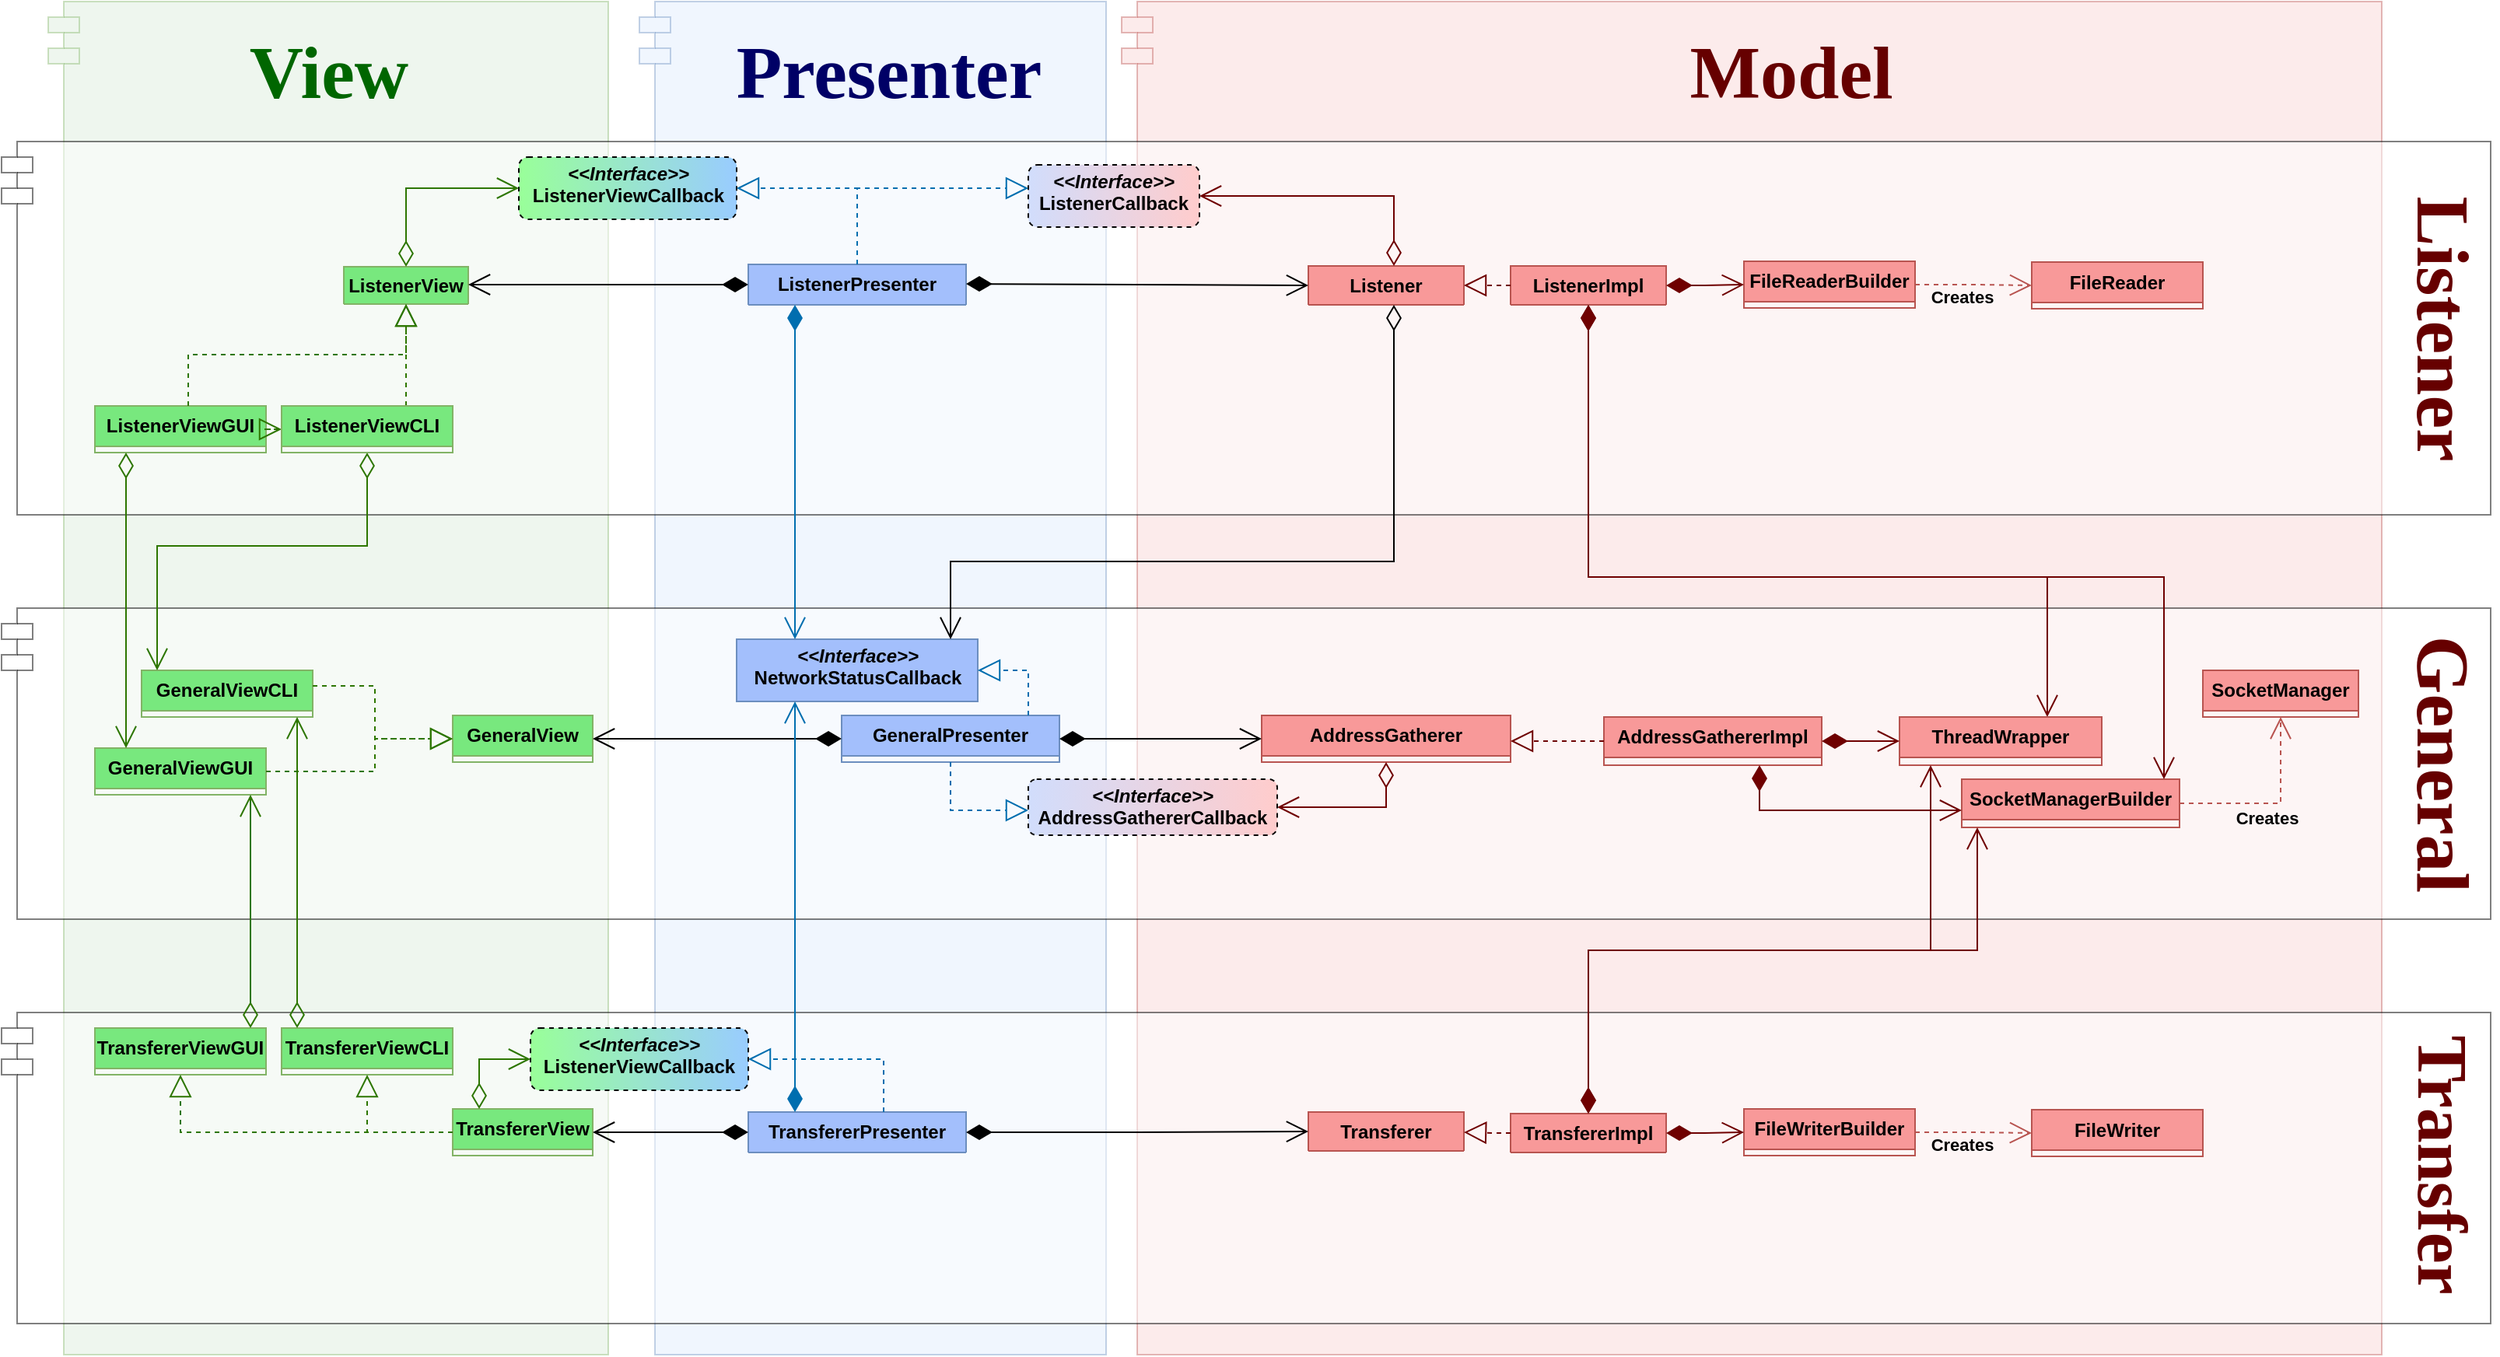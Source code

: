 <mxfile version="28.2.4">
  <diagram name="Page-1" id="hAPAbROFIqfmRAaHEsp-">
    <mxGraphModel dx="2074" dy="2211" grid="1" gridSize="10" guides="1" tooltips="1" connect="1" arrows="1" fold="1" page="1" pageScale="1" pageWidth="850" pageHeight="1100" math="0" shadow="0">
      <root>
        <mxCell id="0" />
        <mxCell id="1" parent="0" />
        <mxCell id="vhgrY2Bg1fJbmFRDHYWI-63" value="" style="shape=module;align=left;spacingLeft=20;align=center;verticalAlign=top;whiteSpace=wrap;html=1;fillColor=#f8cecc;strokeColor=#b85450;shadow=0;opacity=40;movable=0;resizable=0;rotatable=0;deletable=0;editable=0;locked=1;connectable=0;" parent="1" vertex="1">
          <mxGeometry x="630" y="-150" width="810" height="870" as="geometry" />
        </mxCell>
        <mxCell id="vhgrY2Bg1fJbmFRDHYWI-62" value="" style="shape=module;align=left;spacingLeft=20;align=center;verticalAlign=top;whiteSpace=wrap;html=1;fillColor=#dae8fc;strokeColor=#6c8ebf;shadow=0;opacity=40;movable=0;resizable=0;rotatable=0;deletable=0;editable=0;locked=1;connectable=0;" parent="1" vertex="1">
          <mxGeometry x="320" y="-150" width="300" height="870" as="geometry" />
        </mxCell>
        <mxCell id="vhgrY2Bg1fJbmFRDHYWI-61" value="" style="shape=module;align=left;spacingLeft=20;align=center;verticalAlign=top;whiteSpace=wrap;html=1;fillColor=#d5e8d4;strokeColor=#82b366;shadow=0;opacity=40;movable=0;resizable=0;rotatable=0;deletable=0;editable=0;locked=1;connectable=0;" parent="1" vertex="1">
          <mxGeometry x="-60" y="-150" width="360" height="870" as="geometry" />
        </mxCell>
        <mxCell id="DIKFPF-rToCaoDrkLWGA-31" value="" style="shape=module;align=left;spacingLeft=20;align=center;verticalAlign=top;whiteSpace=wrap;html=1;shadow=0;opacity=50;movable=0;resizable=0;rotatable=0;deletable=0;editable=0;locked=1;connectable=0;" parent="1" vertex="1">
          <mxGeometry x="-90" y="500" width="1600" height="200" as="geometry" />
        </mxCell>
        <mxCell id="vhgrY2Bg1fJbmFRDHYWI-65" value="" style="shape=module;align=left;spacingLeft=20;align=center;verticalAlign=top;whiteSpace=wrap;html=1;shadow=0;opacity=50;movable=0;resizable=0;rotatable=0;deletable=0;editable=0;locked=1;connectable=0;" parent="1" vertex="1">
          <mxGeometry x="-90" y="240" width="1600" height="200" as="geometry" />
        </mxCell>
        <mxCell id="vhgrY2Bg1fJbmFRDHYWI-64" value="" style="shape=module;align=left;spacingLeft=20;align=center;verticalAlign=top;whiteSpace=wrap;html=1;shadow=0;opacity=50;movable=0;resizable=0;rotatable=0;deletable=0;editable=0;locked=1;connectable=0;" parent="1" vertex="1">
          <mxGeometry x="-90" y="-60" width="1600" height="240" as="geometry" />
        </mxCell>
        <mxCell id="PeeqBO0NqlW7Iys8vIj1-1" value="GeneralView" style="swimlane;fontStyle=1;childLayout=stackLayout;horizontal=1;startSize=26;fillColor=#78E87E;horizontalStack=0;resizeParent=1;resizeParentMax=0;resizeLast=0;collapsible=1;marginBottom=0;whiteSpace=wrap;html=1;strokeColor=#82b366;" parent="1" vertex="1">
          <mxGeometry x="200" y="309" width="90" height="30" as="geometry" />
        </mxCell>
        <mxCell id="PeeqBO0NqlW7Iys8vIj1-5" value="GeneralPresenter" style="swimlane;fontStyle=1;childLayout=stackLayout;horizontal=1;startSize=26;fillColor=#A3BFFC;horizontalStack=0;resizeParent=1;resizeParentMax=0;resizeLast=0;collapsible=1;marginBottom=0;whiteSpace=wrap;html=1;strokeColor=#6c8ebf;" parent="1" vertex="1">
          <mxGeometry x="450" y="309" width="140" height="30" as="geometry" />
        </mxCell>
        <mxCell id="PeeqBO0NqlW7Iys8vIj1-9" value="AddressGatherer" style="swimlane;fontStyle=1;childLayout=stackLayout;horizontal=1;startSize=26;fillColor=#F89999;horizontalStack=0;resizeParent=1;resizeParentMax=0;resizeLast=0;collapsible=1;marginBottom=0;whiteSpace=wrap;html=1;strokeColor=#b85450;" parent="1" vertex="1">
          <mxGeometry x="720" y="309" width="160" height="30" as="geometry" />
        </mxCell>
        <mxCell id="PeeqBO0NqlW7Iys8vIj1-13" value="ListenerPresenter" style="swimlane;fontStyle=1;childLayout=stackLayout;horizontal=1;startSize=26;fillColor=#A3BFFC;horizontalStack=0;resizeParent=1;resizeParentMax=0;resizeLast=0;collapsible=1;marginBottom=0;whiteSpace=wrap;html=1;strokeColor=#6c8ebf;" parent="1" vertex="1">
          <mxGeometry x="390" y="19" width="140" height="26" as="geometry" />
        </mxCell>
        <mxCell id="PeeqBO0NqlW7Iys8vIj1-17" value="Listener" style="swimlane;fontStyle=1;childLayout=stackLayout;horizontal=1;startSize=26;fillColor=#F89999;horizontalStack=0;resizeParent=1;resizeParentMax=0;resizeLast=0;collapsible=1;marginBottom=0;whiteSpace=wrap;html=1;strokeColor=#b85450;" parent="1" vertex="1">
          <mxGeometry x="750" y="20" width="100" height="25" as="geometry" />
        </mxCell>
        <mxCell id="PeeqBO0NqlW7Iys8vIj1-21" value="ListenerView" style="swimlane;fontStyle=1;childLayout=stackLayout;horizontal=1;startSize=26;fillColor=#78E87E;horizontalStack=0;resizeParent=1;resizeParentMax=0;resizeLast=0;collapsible=1;marginBottom=0;whiteSpace=wrap;html=1;strokeColor=#82b366;" parent="1" vertex="1">
          <mxGeometry x="130" y="20.5" width="80" height="24" as="geometry" />
        </mxCell>
        <mxCell id="PeeqBO0NqlW7Iys8vIj1-25" value="" style="endArrow=open;html=1;endSize=12;startArrow=diamondThin;startSize=14;startFill=1;edgeStyle=orthogonalEdgeStyle;align=left;verticalAlign=bottom;rounded=0;fontStyle=1" parent="1" source="PeeqBO0NqlW7Iys8vIj1-5" target="PeeqBO0NqlW7Iys8vIj1-1" edge="1">
          <mxGeometry x="-1" y="3" relative="1" as="geometry">
            <mxPoint x="340" y="360" as="sourcePoint" />
            <mxPoint x="500" y="360" as="targetPoint" />
            <Array as="points">
              <mxPoint x="240" y="326" />
              <mxPoint x="240" y="326" />
            </Array>
          </mxGeometry>
        </mxCell>
        <mxCell id="PeeqBO0NqlW7Iys8vIj1-26" value="" style="endArrow=open;html=1;endSize=12;startArrow=diamondThin;startSize=14;startFill=1;edgeStyle=orthogonalEdgeStyle;align=left;verticalAlign=bottom;rounded=0;fontStyle=1" parent="1" source="PeeqBO0NqlW7Iys8vIj1-5" target="PeeqBO0NqlW7Iys8vIj1-9" edge="1">
          <mxGeometry x="-0.6" y="52" relative="1" as="geometry">
            <mxPoint x="480" y="364" as="sourcePoint" />
            <mxPoint x="330" y="364" as="targetPoint" />
            <mxPoint as="offset" />
            <Array as="points">
              <mxPoint x="730" y="324" />
              <mxPoint x="730" y="324" />
            </Array>
          </mxGeometry>
        </mxCell>
        <mxCell id="PeeqBO0NqlW7Iys8vIj1-32" value="&lt;p style=&quot;margin:0px;margin-top:4px;text-align:center;&quot;&gt;&lt;i&gt;&amp;lt;&amp;lt;Interface&amp;gt;&amp;gt;&lt;/i&gt;&lt;br&gt;&lt;span&gt;NetworkStatusCallback&lt;/span&gt;&lt;/p&gt;" style="verticalAlign=top;align=left;overflow=fill;html=1;whiteSpace=wrap;fillColor=#A3BFFC;strokeColor=#6c8ebf;fontStyle=1" parent="1" vertex="1">
          <mxGeometry x="382.5" y="260" width="155" height="40" as="geometry" />
        </mxCell>
        <mxCell id="PeeqBO0NqlW7Iys8vIj1-34" value="" style="endArrow=block;dashed=1;endFill=0;endSize=12;html=1;rounded=0;fillColor=#1ba1e2;strokeColor=#006EAF;edgeStyle=orthogonalEdgeStyle;fontStyle=1" parent="1" source="PeeqBO0NqlW7Iys8vIj1-5" target="PeeqBO0NqlW7Iys8vIj1-32" edge="1">
          <mxGeometry width="160" relative="1" as="geometry">
            <mxPoint x="360" y="430" as="sourcePoint" />
            <mxPoint x="520" y="430" as="targetPoint" />
            <Array as="points">
              <mxPoint x="570" y="280" />
            </Array>
          </mxGeometry>
        </mxCell>
        <mxCell id="PeeqBO0NqlW7Iys8vIj1-36" value="" style="endArrow=open;html=1;endSize=12;startArrow=diamondThin;startSize=14;startFill=1;edgeStyle=orthogonalEdgeStyle;align=left;verticalAlign=bottom;rounded=0;fontStyle=1" parent="1" source="PeeqBO0NqlW7Iys8vIj1-13" target="PeeqBO0NqlW7Iys8vIj1-21" edge="1">
          <mxGeometry x="-1" y="3" relative="1" as="geometry">
            <mxPoint x="410" y="40" as="sourcePoint" />
            <mxPoint x="260" y="40" as="targetPoint" />
            <Array as="points">
              <mxPoint x="220" y="32" />
              <mxPoint x="220" y="32" />
            </Array>
          </mxGeometry>
        </mxCell>
        <mxCell id="PeeqBO0NqlW7Iys8vIj1-37" value="" style="endArrow=open;html=1;endSize=12;startArrow=diamondThin;startSize=14;startFill=1;edgeStyle=orthogonalEdgeStyle;align=left;verticalAlign=bottom;rounded=0;fillColor=#1ba1e2;strokeColor=#006EAF;fontStyle=1" parent="1" source="PeeqBO0NqlW7Iys8vIj1-13" target="PeeqBO0NqlW7Iys8vIj1-32" edge="1">
          <mxGeometry x="-1" y="3" relative="1" as="geometry">
            <mxPoint x="500" y="70" as="sourcePoint" />
            <mxPoint x="350" y="70" as="targetPoint" />
            <Array as="points">
              <mxPoint x="420" y="140" />
              <mxPoint x="420" y="140" />
            </Array>
          </mxGeometry>
        </mxCell>
        <mxCell id="PeeqBO0NqlW7Iys8vIj1-38" value="" style="endArrow=open;html=1;endSize=12;startArrow=diamondThin;startSize=14;startFill=1;edgeStyle=orthogonalEdgeStyle;align=left;verticalAlign=bottom;rounded=0;fontStyle=1" parent="1" target="PeeqBO0NqlW7Iys8vIj1-17" edge="1">
          <mxGeometry x="-1" y="3" relative="1" as="geometry">
            <mxPoint x="530" y="31.5" as="sourcePoint" />
            <mxPoint x="820" y="32.5" as="targetPoint" />
          </mxGeometry>
        </mxCell>
        <mxCell id="PeeqBO0NqlW7Iys8vIj1-43" value="&lt;p style=&quot;margin:0px;margin-top:4px;text-align:center;&quot;&gt;&lt;i&gt;&amp;lt;&amp;lt;Interface&amp;gt;&amp;gt;&lt;/i&gt;&lt;br&gt;&lt;span&gt;ListenerViewCallback&lt;/span&gt;&lt;/p&gt;" style="verticalAlign=top;align=left;overflow=fill;html=1;whiteSpace=wrap;gradientColor=#99CCFF;gradientDirection=east;fillColor=#99FF99;rounded=1;strokeColor=default;dashed=1;fontStyle=1" parent="1" vertex="1">
          <mxGeometry x="242.5" y="-50" width="140" height="40" as="geometry" />
        </mxCell>
        <mxCell id="PeeqBO0NqlW7Iys8vIj1-45" value="" style="endArrow=block;dashed=1;endFill=0;endSize=12;html=1;rounded=0;edgeStyle=orthogonalEdgeStyle;fillColor=#1ba1e2;strokeColor=#006EAF;fontStyle=1" parent="1" source="PeeqBO0NqlW7Iys8vIj1-13" target="PeeqBO0NqlW7Iys8vIj1-43" edge="1">
          <mxGeometry width="160" relative="1" as="geometry">
            <mxPoint x="490" y="325" as="sourcePoint" />
            <mxPoint x="490" y="270" as="targetPoint" />
            <Array as="points">
              <mxPoint x="460" y="-30" />
            </Array>
          </mxGeometry>
        </mxCell>
        <mxCell id="PeeqBO0NqlW7Iys8vIj1-46" value="&lt;p style=&quot;margin:0px;margin-top:4px;text-align:center;&quot;&gt;&lt;i&gt;&amp;lt;&amp;lt;Interface&amp;gt;&amp;gt;&lt;/i&gt;&lt;br&gt;&lt;span&gt;ListenerCallback&lt;/span&gt;&lt;/p&gt;" style="verticalAlign=top;align=left;overflow=fill;html=1;whiteSpace=wrap;gradientColor=#FFCCCC;gradientDirection=east;fillColor=#D1DDFC;rounded=1;dashed=1;fontStyle=1" parent="1" vertex="1">
          <mxGeometry x="570" y="-45" width="110" height="40" as="geometry" />
        </mxCell>
        <mxCell id="PeeqBO0NqlW7Iys8vIj1-47" value="" style="endArrow=block;dashed=1;endFill=0;endSize=12;html=1;rounded=0;edgeStyle=orthogonalEdgeStyle;fillColor=#1ba1e2;strokeColor=#006EAF;fontStyle=1" parent="1" source="PeeqBO0NqlW7Iys8vIj1-13" target="PeeqBO0NqlW7Iys8vIj1-46" edge="1">
          <mxGeometry width="160" relative="1" as="geometry">
            <mxPoint x="550" y="26" as="sourcePoint" />
            <mxPoint x="470" y="-40" as="targetPoint" />
            <Array as="points">
              <mxPoint x="460" y="-30" />
            </Array>
          </mxGeometry>
        </mxCell>
        <mxCell id="PeeqBO0NqlW7Iys8vIj1-49" value="" style="endArrow=open;html=1;endSize=12;startArrow=diamondThin;startSize=14;startFill=0;edgeStyle=orthogonalEdgeStyle;align=left;verticalAlign=bottom;rounded=0;fillColor=#60a917;strokeColor=#2D7600;fontStyle=1" parent="1" source="PeeqBO0NqlW7Iys8vIj1-21" target="PeeqBO0NqlW7Iys8vIj1-43" edge="1">
          <mxGeometry x="-1" y="3" relative="1" as="geometry">
            <mxPoint x="160" y="-20" as="sourcePoint" />
            <mxPoint x="320" y="-20" as="targetPoint" />
            <Array as="points">
              <mxPoint x="170" y="-30" />
            </Array>
          </mxGeometry>
        </mxCell>
        <mxCell id="PeeqBO0NqlW7Iys8vIj1-50" value="" style="endArrow=open;html=1;endSize=12;startArrow=diamondThin;startSize=14;startFill=0;edgeStyle=orthogonalEdgeStyle;align=left;verticalAlign=bottom;rounded=0;fillColor=#a20025;strokeColor=#6F0000;fontStyle=1" parent="1" source="PeeqBO0NqlW7Iys8vIj1-17" target="PeeqBO0NqlW7Iys8vIj1-46" edge="1">
          <mxGeometry x="-1" y="3" relative="1" as="geometry">
            <mxPoint x="589.75" y="114" as="sourcePoint" />
            <mxPoint x="699.75" y="58" as="targetPoint" />
            <Array as="points">
              <mxPoint x="805" y="-25" />
            </Array>
          </mxGeometry>
        </mxCell>
        <mxCell id="PeeqBO0NqlW7Iys8vIj1-55" value="GeneralViewCLI" style="swimlane;fontStyle=1;childLayout=stackLayout;horizontal=1;startSize=26;fillColor=#78E87E;horizontalStack=0;resizeParent=1;resizeParentMax=0;resizeLast=0;collapsible=1;marginBottom=0;whiteSpace=wrap;html=1;strokeColor=#82b366;" parent="1" vertex="1">
          <mxGeometry y="280" width="110" height="30" as="geometry" />
        </mxCell>
        <mxCell id="PeeqBO0NqlW7Iys8vIj1-56" value="" style="endArrow=block;dashed=1;endFill=0;endSize=12;html=1;rounded=0;edgeStyle=orthogonalEdgeStyle;fillColor=#60a917;strokeColor=#2D7600;fontStyle=1" parent="1" source="PeeqBO0NqlW7Iys8vIj1-52" target="PeeqBO0NqlW7Iys8vIj1-21" edge="1">
          <mxGeometry width="160" relative="1" as="geometry">
            <mxPoint x="435" y="166" as="sourcePoint" />
            <mxPoint x="305" y="100" as="targetPoint" />
            <Array as="points">
              <mxPoint x="170" y="100" />
              <mxPoint x="170" y="100" />
            </Array>
          </mxGeometry>
        </mxCell>
        <mxCell id="PeeqBO0NqlW7Iys8vIj1-57" value="" style="endArrow=block;dashed=1;endFill=0;endSize=12;html=1;rounded=0;edgeStyle=orthogonalEdgeStyle;fillColor=#60a917;strokeColor=#2D7600;fontStyle=1" parent="1" source="PeeqBO0NqlW7Iys8vIj1-55" target="PeeqBO0NqlW7Iys8vIj1-1" edge="1">
          <mxGeometry width="160" relative="1" as="geometry">
            <mxPoint x="290" y="183" as="sourcePoint" />
            <mxPoint x="230" y="360" as="targetPoint" />
            <Array as="points">
              <mxPoint x="150" y="290" />
              <mxPoint x="150" y="324" />
            </Array>
          </mxGeometry>
        </mxCell>
        <mxCell id="PeeqBO0NqlW7Iys8vIj1-58" value="" style="endArrow=open;html=1;endSize=12;startArrow=diamondThin;startSize=14;startFill=0;edgeStyle=orthogonalEdgeStyle;align=left;verticalAlign=bottom;rounded=0;fillColor=#60a917;strokeColor=#2D7600;fontStyle=1" parent="1" source="PeeqBO0NqlW7Iys8vIj1-52" target="PeeqBO0NqlW7Iys8vIj1-55" edge="1">
          <mxGeometry x="-1" y="3" relative="1" as="geometry">
            <mxPoint x="300" y="160" as="sourcePoint" />
            <mxPoint x="370" y="-40" as="targetPoint" />
            <Array as="points">
              <mxPoint x="145" y="200" />
              <mxPoint x="10" y="200" />
            </Array>
          </mxGeometry>
        </mxCell>
        <mxCell id="PeeqBO0NqlW7Iys8vIj1-59" value="ListenerViewGUI" style="swimlane;fontStyle=1;childLayout=stackLayout;horizontal=1;startSize=26;fillColor=#78E87E;horizontalStack=0;resizeParent=1;resizeParentMax=0;resizeLast=0;collapsible=1;marginBottom=0;whiteSpace=wrap;html=1;strokeColor=#82b366;" parent="1" vertex="1">
          <mxGeometry x="-30" y="110" width="110" height="30" as="geometry" />
        </mxCell>
        <mxCell id="PeeqBO0NqlW7Iys8vIj1-60" value="GeneralViewGUI" style="swimlane;fontStyle=1;childLayout=stackLayout;horizontal=1;startSize=26;fillColor=#78E87E;horizontalStack=0;resizeParent=1;resizeParentMax=0;resizeLast=0;collapsible=1;marginBottom=0;whiteSpace=wrap;html=1;strokeColor=#82b366;" parent="1" vertex="1">
          <mxGeometry x="-30" y="330" width="110" height="30" as="geometry" />
        </mxCell>
        <mxCell id="PeeqBO0NqlW7Iys8vIj1-61" value="" style="endArrow=block;dashed=1;endFill=0;endSize=12;html=1;rounded=0;edgeStyle=orthogonalEdgeStyle;fillColor=#60a917;strokeColor=#2D7600;fontStyle=1" parent="1" source="PeeqBO0NqlW7Iys8vIj1-59" target="PeeqBO0NqlW7Iys8vIj1-21" edge="1">
          <mxGeometry width="160" relative="1" as="geometry">
            <mxPoint x="305" y="166" as="sourcePoint" />
            <mxPoint x="120" y="67" as="targetPoint" />
            <Array as="points">
              <mxPoint x="30" y="125" />
              <mxPoint x="30" y="77" />
              <mxPoint x="170" y="77" />
            </Array>
          </mxGeometry>
        </mxCell>
        <mxCell id="PeeqBO0NqlW7Iys8vIj1-63" value="" style="endArrow=open;html=1;endSize=12;startArrow=diamondThin;startSize=14;startFill=0;edgeStyle=orthogonalEdgeStyle;align=left;verticalAlign=bottom;rounded=0;fillColor=#60a917;strokeColor=#2D7600;fontStyle=1" parent="1" source="PeeqBO0NqlW7Iys8vIj1-59" target="PeeqBO0NqlW7Iys8vIj1-60" edge="1">
          <mxGeometry x="-1" y="3" relative="1" as="geometry">
            <mxPoint x="170" y="160" as="sourcePoint" />
            <mxPoint x="240" y="-40" as="targetPoint" />
            <Array as="points">
              <mxPoint x="-10" y="190" />
              <mxPoint x="-10" y="190" />
            </Array>
          </mxGeometry>
        </mxCell>
        <mxCell id="vhgrY2Bg1fJbmFRDHYWI-1" value="" style="endArrow=open;html=1;endSize=12;startArrow=diamondThin;startSize=14;startFill=0;edgeStyle=orthogonalEdgeStyle;align=left;verticalAlign=bottom;rounded=0;fontStyle=1" parent="1" source="PeeqBO0NqlW7Iys8vIj1-17" target="PeeqBO0NqlW7Iys8vIj1-32" edge="1">
          <mxGeometry x="-1" y="3" relative="1" as="geometry">
            <mxPoint x="1030" y="45" as="sourcePoint" />
            <mxPoint x="920" as="targetPoint" />
            <Array as="points">
              <mxPoint x="805" y="210" />
              <mxPoint x="520" y="210" />
            </Array>
          </mxGeometry>
        </mxCell>
        <mxCell id="vhgrY2Bg1fJbmFRDHYWI-2" value="ListenerImpl" style="swimlane;fontStyle=1;childLayout=stackLayout;horizontal=1;startSize=25;fillColor=#F89999;horizontalStack=0;resizeParent=1;resizeParentMax=0;resizeLast=0;collapsible=1;marginBottom=0;whiteSpace=wrap;html=1;strokeColor=#b85450;" parent="1" vertex="1">
          <mxGeometry x="880" y="20" width="100" height="25" as="geometry" />
        </mxCell>
        <mxCell id="vhgrY2Bg1fJbmFRDHYWI-5" value="" style="endArrow=block;dashed=1;endFill=0;endSize=12;html=1;rounded=0;edgeStyle=orthogonalEdgeStyle;fillColor=#a20025;strokeColor=#6F0000;fontStyle=1" parent="1" source="vhgrY2Bg1fJbmFRDHYWI-2" target="PeeqBO0NqlW7Iys8vIj1-17" edge="1">
          <mxGeometry width="160" relative="1" as="geometry">
            <mxPoint x="450" y="56" as="sourcePoint" />
            <mxPoint x="580" y="-10" as="targetPoint" />
            <Array as="points">
              <mxPoint x="870" y="32" />
              <mxPoint x="870" y="32" />
            </Array>
          </mxGeometry>
        </mxCell>
        <mxCell id="vhgrY2Bg1fJbmFRDHYWI-6" value="" style="endArrow=open;html=1;endSize=12;startArrow=diamondThin;startSize=14;startFill=1;edgeStyle=orthogonalEdgeStyle;align=left;verticalAlign=bottom;rounded=0;fillColor=#a20025;strokeColor=#6F0000;fontStyle=1" parent="1" source="vhgrY2Bg1fJbmFRDHYWI-2" target="vhgrY2Bg1fJbmFRDHYWI-7" edge="1">
          <mxGeometry x="-1" y="3" relative="1" as="geometry">
            <mxPoint x="590" y="70" as="sourcePoint" />
            <mxPoint x="1110" y="130" as="targetPoint" />
            <Array as="points">
              <mxPoint x="930" y="220" />
              <mxPoint x="1225" y="220" />
            </Array>
          </mxGeometry>
        </mxCell>
        <mxCell id="vhgrY2Bg1fJbmFRDHYWI-7" value="ThreadWrapper" style="swimlane;fontStyle=1;childLayout=stackLayout;horizontal=1;startSize=26;fillColor=#F89999;horizontalStack=0;resizeParent=1;resizeParentMax=0;resizeLast=0;collapsible=1;marginBottom=0;whiteSpace=wrap;html=1;strokeColor=#b85450;" parent="1" vertex="1">
          <mxGeometry x="1130" y="310" width="130" height="31" as="geometry">
            <mxRectangle x="1110" y="130" width="120" height="30" as="alternateBounds" />
          </mxGeometry>
        </mxCell>
        <mxCell id="vhgrY2Bg1fJbmFRDHYWI-8" value="SocketManagerBuilder" style="swimlane;fontStyle=1;childLayout=stackLayout;horizontal=1;startSize=26;fillColor=#F89999;horizontalStack=0;resizeParent=1;resizeParentMax=0;resizeLast=0;collapsible=1;marginBottom=0;whiteSpace=wrap;html=1;strokeColor=#b85450;" parent="1" vertex="1">
          <mxGeometry x="1170" y="350" width="140" height="31" as="geometry" />
        </mxCell>
        <mxCell id="vhgrY2Bg1fJbmFRDHYWI-9" value="FileReaderBuilder" style="swimlane;fontStyle=1;childLayout=stackLayout;horizontal=1;startSize=26;fillColor=#F89999;horizontalStack=0;resizeParent=1;resizeParentMax=0;resizeLast=0;collapsible=1;marginBottom=0;whiteSpace=wrap;html=1;strokeColor=#b85450;" parent="1" vertex="1">
          <mxGeometry x="1030" y="17" width="110" height="30" as="geometry" />
        </mxCell>
        <mxCell id="vhgrY2Bg1fJbmFRDHYWI-20" value="SocketManager" style="swimlane;fontStyle=1;childLayout=stackLayout;horizontal=1;startSize=26;fillColor=#F89999;horizontalStack=0;resizeParent=1;resizeParentMax=0;resizeLast=0;collapsible=1;marginBottom=0;whiteSpace=wrap;html=1;strokeColor=#b85450;" parent="1" vertex="1">
          <mxGeometry x="1325" y="280" width="100" height="30" as="geometry">
            <mxRectangle x="1110" y="130" width="120" height="30" as="alternateBounds" />
          </mxGeometry>
        </mxCell>
        <mxCell id="vhgrY2Bg1fJbmFRDHYWI-28" value="Creates" style="endArrow=open;endSize=12;dashed=1;html=1;rounded=0;edgeStyle=orthogonalEdgeStyle;fillColor=#f8cecc;strokeColor=#b85450;labelBackgroundColor=none;fontStyle=1" parent="1" source="vhgrY2Bg1fJbmFRDHYWI-8" target="vhgrY2Bg1fJbmFRDHYWI-20" edge="1">
          <mxGeometry x="-0.004" y="-4" width="160" relative="1" as="geometry">
            <mxPoint x="1300" y="319" as="sourcePoint" />
            <mxPoint x="1460" y="319" as="targetPoint" />
            <mxPoint x="-4" y="5" as="offset" />
          </mxGeometry>
        </mxCell>
        <mxCell id="vhgrY2Bg1fJbmFRDHYWI-29" value="" style="endArrow=open;html=1;endSize=12;startArrow=diamondThin;startSize=14;startFill=1;edgeStyle=orthogonalEdgeStyle;align=left;verticalAlign=bottom;rounded=0;fillColor=#a20025;strokeColor=#6F0000;fontStyle=1" parent="1" source="vhgrY2Bg1fJbmFRDHYWI-2" target="vhgrY2Bg1fJbmFRDHYWI-8" edge="1">
          <mxGeometry x="-1" y="3" relative="1" as="geometry">
            <mxPoint x="1145" y="120" as="sourcePoint" />
            <mxPoint x="1080" y="231" as="targetPoint" />
            <Array as="points">
              <mxPoint x="930" y="220" />
              <mxPoint x="1300" y="220" />
            </Array>
          </mxGeometry>
        </mxCell>
        <mxCell id="vhgrY2Bg1fJbmFRDHYWI-30" value="" style="endArrow=open;html=1;endSize=12;startArrow=diamondThin;startSize=14;startFill=1;edgeStyle=orthogonalEdgeStyle;align=left;verticalAlign=bottom;rounded=0;fillColor=#a20025;strokeColor=#6F0000;fontStyle=1" parent="1" source="vhgrY2Bg1fJbmFRDHYWI-2" target="vhgrY2Bg1fJbmFRDHYWI-9" edge="1">
          <mxGeometry x="-1" y="3" relative="1" as="geometry">
            <mxPoint x="980" y="140" as="sourcePoint" />
            <mxPoint x="1185" y="251" as="targetPoint" />
          </mxGeometry>
        </mxCell>
        <mxCell id="vhgrY2Bg1fJbmFRDHYWI-33" value="FileReader" style="swimlane;fontStyle=1;childLayout=stackLayout;horizontal=1;startSize=26;fillColor=#F89999;horizontalStack=0;resizeParent=1;resizeParentMax=0;resizeLast=0;collapsible=1;marginBottom=0;whiteSpace=wrap;html=1;strokeColor=#b85450;" parent="1" vertex="1">
          <mxGeometry x="1215" y="17.5" width="110" height="30" as="geometry">
            <mxRectangle x="1110" y="130" width="120" height="30" as="alternateBounds" />
          </mxGeometry>
        </mxCell>
        <mxCell id="vhgrY2Bg1fJbmFRDHYWI-41" value="Creates" style="endArrow=open;endSize=12;dashed=1;html=1;rounded=0;edgeStyle=orthogonalEdgeStyle;fillColor=#f8cecc;strokeColor=#b85450;labelBackgroundColor=none;fontStyle=1" parent="1" source="vhgrY2Bg1fJbmFRDHYWI-9" target="vhgrY2Bg1fJbmFRDHYWI-33" edge="1">
          <mxGeometry x="-0.205" y="-8" width="160" relative="1" as="geometry">
            <mxPoint x="1350" y="250" as="sourcePoint" />
            <mxPoint x="1490" y="250" as="targetPoint" />
            <mxPoint as="offset" />
          </mxGeometry>
        </mxCell>
        <mxCell id="vhgrY2Bg1fJbmFRDHYWI-42" value="&lt;p style=&quot;margin:0px;margin-top:4px;text-align:center;&quot;&gt;&lt;i&gt;&amp;lt;&amp;lt;Interface&amp;gt;&amp;gt;&lt;/i&gt;&lt;br&gt;&lt;span&gt;AddressGathererCallback&lt;/span&gt;&lt;/p&gt;&lt;hr style=&quot;border-style:solid;&quot; size=&quot;1&quot;&gt;" style="verticalAlign=top;align=left;overflow=fill;html=1;whiteSpace=wrap;rounded=1;dashed=1;strokeColor=default;fontFamily=Helvetica;fontSize=12;fontColor=default;fillColor=#D1DDFC;gradientColor=#FFCCCC;gradientDirection=east;fontStyle=1" parent="1" vertex="1">
          <mxGeometry x="570" y="350" width="160" height="36" as="geometry" />
        </mxCell>
        <mxCell id="vhgrY2Bg1fJbmFRDHYWI-43" value="" style="endArrow=block;dashed=1;endFill=0;endSize=12;html=1;rounded=0;edgeStyle=orthogonalEdgeStyle;fillColor=#1ba1e2;strokeColor=#006EAF;fontStyle=1" parent="1" source="PeeqBO0NqlW7Iys8vIj1-5" target="vhgrY2Bg1fJbmFRDHYWI-42" edge="1">
          <mxGeometry width="160" relative="1" as="geometry">
            <mxPoint x="590.03" y="274" as="sourcePoint" />
            <mxPoint x="700.03" y="208" as="targetPoint" />
            <Array as="points">
              <mxPoint x="520" y="370" />
            </Array>
          </mxGeometry>
        </mxCell>
        <mxCell id="vhgrY2Bg1fJbmFRDHYWI-44" value="" style="endArrow=open;html=1;endSize=12;startArrow=diamondThin;startSize=14;startFill=0;edgeStyle=orthogonalEdgeStyle;align=left;verticalAlign=bottom;rounded=0;fillColor=#a20025;strokeColor=#6F0000;fontStyle=1" parent="1" source="PeeqBO0NqlW7Iys8vIj1-9" target="vhgrY2Bg1fJbmFRDHYWI-42" edge="1">
          <mxGeometry x="-1" y="3" relative="1" as="geometry">
            <mxPoint x="860" y="515" as="sourcePoint" />
            <mxPoint x="730" y="444" as="targetPoint" />
            <Array as="points">
              <mxPoint x="800" y="368" />
            </Array>
          </mxGeometry>
        </mxCell>
        <mxCell id="vhgrY2Bg1fJbmFRDHYWI-47" value="AddressGathererImpl" style="swimlane;fontStyle=1;childLayout=stackLayout;horizontal=1;startSize=26;fillColor=#F89999;horizontalStack=0;resizeParent=1;resizeParentMax=0;resizeLast=0;collapsible=1;marginBottom=0;whiteSpace=wrap;html=1;strokeColor=#b85450;" parent="1" vertex="1">
          <mxGeometry x="940" y="310" width="140" height="31" as="geometry" />
        </mxCell>
        <mxCell id="vhgrY2Bg1fJbmFRDHYWI-48" value="" style="endArrow=open;html=1;endSize=12;startArrow=diamondThin;startSize=14;startFill=1;edgeStyle=orthogonalEdgeStyle;align=left;verticalAlign=bottom;rounded=0;fillColor=#a20025;strokeColor=#6F0000;fontStyle=1" parent="1" source="vhgrY2Bg1fJbmFRDHYWI-47" target="vhgrY2Bg1fJbmFRDHYWI-8" edge="1">
          <mxGeometry x="-1" y="3" relative="1" as="geometry">
            <mxPoint x="1140" y="330" as="sourcePoint" />
            <mxPoint x="1325" y="410" as="targetPoint" />
            <Array as="points">
              <mxPoint x="1040" y="370" />
            </Array>
          </mxGeometry>
        </mxCell>
        <mxCell id="vhgrY2Bg1fJbmFRDHYWI-49" value="" style="endArrow=open;html=1;endSize=12;startArrow=diamondThin;startSize=14;startFill=1;edgeStyle=orthogonalEdgeStyle;align=left;verticalAlign=bottom;rounded=0;fillColor=#a20025;strokeColor=#6F0000;fontStyle=1" parent="1" source="vhgrY2Bg1fJbmFRDHYWI-47" target="vhgrY2Bg1fJbmFRDHYWI-7" edge="1">
          <mxGeometry x="-1" y="3" relative="1" as="geometry">
            <mxPoint x="1090" y="366" as="sourcePoint" />
            <mxPoint x="1265" y="320" as="targetPoint" />
            <Array as="points">
              <mxPoint x="990" y="326" />
              <mxPoint x="990" y="326" />
            </Array>
          </mxGeometry>
        </mxCell>
        <mxCell id="vhgrY2Bg1fJbmFRDHYWI-50" value="" style="endArrow=block;dashed=1;endFill=0;endSize=12;html=1;rounded=0;edgeStyle=orthogonalEdgeStyle;fillColor=#a20025;strokeColor=#6F0000;fontStyle=1" parent="1" source="vhgrY2Bg1fJbmFRDHYWI-47" target="PeeqBO0NqlW7Iys8vIj1-9" edge="1">
          <mxGeometry width="160" relative="1" as="geometry">
            <mxPoint x="1029.97" y="404" as="sourcePoint" />
            <mxPoint x="939.97" y="404" as="targetPoint" />
            <Array as="points">
              <mxPoint x="930" y="326" />
              <mxPoint x="930" y="326" />
            </Array>
          </mxGeometry>
        </mxCell>
        <mxCell id="vhgrY2Bg1fJbmFRDHYWI-66" value="" style="endArrow=block;dashed=1;endFill=0;endSize=12;html=1;rounded=0;edgeStyle=orthogonalEdgeStyle;fillColor=#60a917;strokeColor=#2D7600;fontStyle=1" parent="1" source="PeeqBO0NqlW7Iys8vIj1-60" target="PeeqBO0NqlW7Iys8vIj1-1" edge="1">
          <mxGeometry width="160" relative="1" as="geometry">
            <mxPoint x="80" y="350" as="sourcePoint" />
            <mxPoint x="200" y="360" as="targetPoint" />
            <Array as="points">
              <mxPoint x="150" y="345" />
              <mxPoint x="150" y="324" />
            </Array>
          </mxGeometry>
        </mxCell>
        <mxCell id="DIKFPF-rToCaoDrkLWGA-2" value="TransfererPresenter" style="swimlane;fontStyle=1;childLayout=stackLayout;horizontal=1;startSize=26;fillColor=#A3BFFC;horizontalStack=0;resizeParent=1;resizeParentMax=0;resizeLast=0;collapsible=1;marginBottom=0;whiteSpace=wrap;html=1;strokeColor=#6c8ebf;" parent="1" vertex="1">
          <mxGeometry x="390" y="564" width="140" height="26" as="geometry" />
        </mxCell>
        <mxCell id="DIKFPF-rToCaoDrkLWGA-3" value="" style="endArrow=open;html=1;endSize=12;startArrow=diamondThin;startSize=14;startFill=1;edgeStyle=orthogonalEdgeStyle;align=left;verticalAlign=bottom;rounded=0;fillColor=#1ba1e2;strokeColor=#006EAF;fontStyle=1" parent="1" source="DIKFPF-rToCaoDrkLWGA-2" target="PeeqBO0NqlW7Iys8vIj1-32" edge="1">
          <mxGeometry x="-1" y="3" relative="1" as="geometry">
            <mxPoint x="490" y="180" as="sourcePoint" />
            <mxPoint x="490" y="395" as="targetPoint" />
            <Array as="points">
              <mxPoint x="420" y="400" />
              <mxPoint x="420" y="400" />
            </Array>
          </mxGeometry>
        </mxCell>
        <mxCell id="DIKFPF-rToCaoDrkLWGA-4" value="TransfererView" style="swimlane;fontStyle=1;childLayout=stackLayout;horizontal=1;startSize=26;fillColor=#78E87E;horizontalStack=0;resizeParent=1;resizeParentMax=0;resizeLast=0;collapsible=1;marginBottom=0;whiteSpace=wrap;html=1;strokeColor=#82b366;" parent="1" vertex="1">
          <mxGeometry x="200" y="562" width="90" height="30" as="geometry" />
        </mxCell>
        <mxCell id="DIKFPF-rToCaoDrkLWGA-5" value="TransfererViewCLI" style="swimlane;fontStyle=1;childLayout=stackLayout;horizontal=1;startSize=26;fillColor=#78E87E;horizontalStack=0;resizeParent=1;resizeParentMax=0;resizeLast=0;collapsible=1;marginBottom=0;whiteSpace=wrap;html=1;strokeColor=#82b366;" parent="1" vertex="1">
          <mxGeometry x="90" y="510" width="110" height="30" as="geometry" />
        </mxCell>
        <mxCell id="DIKFPF-rToCaoDrkLWGA-6" value="TransfererViewGUI" style="swimlane;fontStyle=1;childLayout=stackLayout;horizontal=1;startSize=26;fillColor=#78E87E;horizontalStack=0;resizeParent=1;resizeParentMax=0;resizeLast=0;collapsible=1;marginBottom=0;whiteSpace=wrap;html=1;strokeColor=#82b366;" parent="1" vertex="1">
          <mxGeometry x="-30" y="510" width="110" height="30" as="geometry" />
        </mxCell>
        <mxCell id="DIKFPF-rToCaoDrkLWGA-7" value="" style="endArrow=block;dashed=1;endFill=0;endSize=12;html=1;rounded=0;edgeStyle=orthogonalEdgeStyle;fillColor=#60a917;strokeColor=#2D7600;fontStyle=1" parent="1" source="DIKFPF-rToCaoDrkLWGA-4" target="DIKFPF-rToCaoDrkLWGA-5" edge="1">
          <mxGeometry width="160" relative="1" as="geometry">
            <mxPoint x="110" y="604" as="sourcePoint" />
            <mxPoint x="165" y="539" as="targetPoint" />
            <Array as="points">
              <mxPoint x="145" y="577" />
            </Array>
          </mxGeometry>
        </mxCell>
        <mxCell id="DIKFPF-rToCaoDrkLWGA-8" value="" style="endArrow=block;dashed=1;endFill=0;endSize=12;html=1;rounded=0;edgeStyle=orthogonalEdgeStyle;fillColor=#60a917;strokeColor=#2D7600;fontStyle=1" parent="1" source="DIKFPF-rToCaoDrkLWGA-4" target="DIKFPF-rToCaoDrkLWGA-6" edge="1">
          <mxGeometry width="160" relative="1" as="geometry">
            <mxPoint x="205" y="621" as="sourcePoint" />
            <mxPoint x="150" y="584" as="targetPoint" />
            <Array as="points">
              <mxPoint x="25" y="577" />
            </Array>
          </mxGeometry>
        </mxCell>
        <mxCell id="DIKFPF-rToCaoDrkLWGA-9" value="" style="endArrow=open;html=1;endSize=12;startArrow=diamondThin;startSize=14;startFill=0;edgeStyle=orthogonalEdgeStyle;align=left;verticalAlign=bottom;rounded=0;fillColor=#60a917;strokeColor=#2D7600;fontStyle=1" parent="1" source="DIKFPF-rToCaoDrkLWGA-6" target="PeeqBO0NqlW7Iys8vIj1-60" edge="1">
          <mxGeometry x="-1" y="3" relative="1" as="geometry">
            <mxPoint x="195" y="230" as="sourcePoint" />
            <mxPoint x="70" y="420" as="targetPoint" />
            <Array as="points">
              <mxPoint x="70" y="400" />
              <mxPoint x="70" y="400" />
            </Array>
          </mxGeometry>
        </mxCell>
        <mxCell id="DIKFPF-rToCaoDrkLWGA-11" value="" style="endArrow=open;html=1;endSize=12;startArrow=diamondThin;startSize=14;startFill=0;edgeStyle=orthogonalEdgeStyle;align=left;verticalAlign=bottom;rounded=0;fillColor=#60a917;strokeColor=#2D7600;fontStyle=1" parent="1" source="DIKFPF-rToCaoDrkLWGA-5" edge="1">
          <mxGeometry x="-1" y="3" relative="1" as="geometry">
            <mxPoint x="100" y="406" as="sourcePoint" />
            <mxPoint x="100" y="310" as="targetPoint" />
            <Array as="points">
              <mxPoint x="100" y="420" />
              <mxPoint x="100" y="420" />
            </Array>
          </mxGeometry>
        </mxCell>
        <mxCell id="DIKFPF-rToCaoDrkLWGA-12" value="" style="endArrow=block;dashed=1;endFill=0;endSize=12;html=1;rounded=0;edgeStyle=orthogonalEdgeStyle;fillColor=#60a917;strokeColor=#2D7600;fontStyle=1" parent="1" source="PeeqBO0NqlW7Iys8vIj1-59" target="PeeqBO0NqlW7Iys8vIj1-52" edge="1">
          <mxGeometry width="160" relative="1" as="geometry">
            <mxPoint x="50" y="125" as="sourcePoint" />
            <mxPoint x="170" y="45" as="targetPoint" />
            <Array as="points" />
          </mxGeometry>
        </mxCell>
        <mxCell id="PeeqBO0NqlW7Iys8vIj1-52" value="ListenerViewCLI" style="swimlane;fontStyle=1;childLayout=stackLayout;horizontal=1;startSize=26;fillColor=#78E87E;horizontalStack=0;resizeParent=1;resizeParentMax=0;resizeLast=0;collapsible=1;marginBottom=0;whiteSpace=wrap;html=1;strokeColor=#82b366;" parent="1" vertex="1">
          <mxGeometry x="90" y="110" width="110" height="30" as="geometry" />
        </mxCell>
        <mxCell id="DIKFPF-rToCaoDrkLWGA-16" value="&lt;p style=&quot;margin:0px;margin-top:4px;text-align:center;&quot;&gt;&lt;i&gt;&amp;lt;&amp;lt;Interface&amp;gt;&amp;gt;&lt;/i&gt;&lt;br&gt;&lt;span&gt;ListenerViewCallback&lt;/span&gt;&lt;/p&gt;" style="verticalAlign=top;align=left;overflow=fill;html=1;whiteSpace=wrap;gradientColor=#99CCFF;gradientDirection=east;fillColor=#99FF99;rounded=1;strokeColor=default;dashed=1;fontStyle=1" parent="1" vertex="1">
          <mxGeometry x="250" y="510" width="140" height="40" as="geometry" />
        </mxCell>
        <mxCell id="DIKFPF-rToCaoDrkLWGA-17" value="" style="endArrow=open;html=1;endSize=12;startArrow=diamondThin;startSize=14;startFill=0;edgeStyle=orthogonalEdgeStyle;align=left;verticalAlign=bottom;rounded=0;fillColor=#60a917;strokeColor=#2D7600;fontStyle=1" parent="1" source="DIKFPF-rToCaoDrkLWGA-4" target="DIKFPF-rToCaoDrkLWGA-16" edge="1">
          <mxGeometry x="-1" y="3" relative="1" as="geometry">
            <mxPoint x="217" y="665" as="sourcePoint" />
            <mxPoint x="290" y="614" as="targetPoint" />
            <Array as="points">
              <mxPoint x="217" y="530" />
            </Array>
          </mxGeometry>
        </mxCell>
        <mxCell id="DIKFPF-rToCaoDrkLWGA-18" value="" style="endArrow=block;dashed=1;endFill=0;endSize=12;html=1;rounded=0;edgeStyle=orthogonalEdgeStyle;fillColor=#1ba1e2;strokeColor=#006EAF;fontStyle=1" parent="1" source="DIKFPF-rToCaoDrkLWGA-2" target="DIKFPF-rToCaoDrkLWGA-16" edge="1">
          <mxGeometry width="160" relative="1" as="geometry">
            <mxPoint x="477" y="684" as="sourcePoint" />
            <mxPoint x="400" y="635" as="targetPoint" />
            <Array as="points">
              <mxPoint x="477" y="530" />
            </Array>
          </mxGeometry>
        </mxCell>
        <mxCell id="DIKFPF-rToCaoDrkLWGA-19" value="" style="endArrow=open;html=1;endSize=12;startArrow=diamondThin;startSize=14;startFill=1;edgeStyle=orthogonalEdgeStyle;align=left;verticalAlign=bottom;rounded=0;fontStyle=1" parent="1" source="DIKFPF-rToCaoDrkLWGA-2" target="DIKFPF-rToCaoDrkLWGA-4" edge="1">
          <mxGeometry x="-1" y="3" relative="1" as="geometry">
            <mxPoint x="460" y="564" as="sourcePoint" />
            <mxPoint x="280" y="564" as="targetPoint" />
            <Array as="points" />
          </mxGeometry>
        </mxCell>
        <mxCell id="DIKFPF-rToCaoDrkLWGA-21" value="Transferer" style="swimlane;fontStyle=1;childLayout=stackLayout;horizontal=1;startSize=26;fillColor=#F89999;horizontalStack=0;resizeParent=1;resizeParentMax=0;resizeLast=0;collapsible=1;marginBottom=0;whiteSpace=wrap;html=1;strokeColor=#b85450;" parent="1" vertex="1">
          <mxGeometry x="750" y="564" width="100" height="25" as="geometry" />
        </mxCell>
        <mxCell id="DIKFPF-rToCaoDrkLWGA-22" value="" style="endArrow=open;html=1;endSize=12;startArrow=diamondThin;startSize=14;startFill=1;edgeStyle=orthogonalEdgeStyle;align=left;verticalAlign=bottom;rounded=0;fontStyle=1" parent="1" source="DIKFPF-rToCaoDrkLWGA-2" target="DIKFPF-rToCaoDrkLWGA-21" edge="1">
          <mxGeometry x="-1" y="3" relative="1" as="geometry">
            <mxPoint x="537.5" y="589" as="sourcePoint" />
            <mxPoint x="757.5" y="589.5" as="targetPoint" />
          </mxGeometry>
        </mxCell>
        <mxCell id="DIKFPF-rToCaoDrkLWGA-23" value="TransfererImpl" style="swimlane;fontStyle=1;childLayout=stackLayout;horizontal=1;startSize=25;fillColor=#F89999;horizontalStack=0;resizeParent=1;resizeParentMax=0;resizeLast=0;collapsible=1;marginBottom=0;whiteSpace=wrap;html=1;strokeColor=#b85450;" parent="1" vertex="1">
          <mxGeometry x="880" y="565" width="100" height="25" as="geometry" />
        </mxCell>
        <mxCell id="DIKFPF-rToCaoDrkLWGA-24" value="" style="endArrow=block;dashed=1;endFill=0;endSize=12;html=1;rounded=0;edgeStyle=orthogonalEdgeStyle;fillColor=#a20025;strokeColor=#6F0000;fontStyle=1" parent="1" source="DIKFPF-rToCaoDrkLWGA-23" edge="1">
          <mxGeometry width="160" relative="1" as="geometry">
            <mxPoint x="450" y="601" as="sourcePoint" />
            <mxPoint x="850" y="577" as="targetPoint" />
            <Array as="points">
              <mxPoint x="870" y="577" />
              <mxPoint x="870" y="577" />
            </Array>
          </mxGeometry>
        </mxCell>
        <mxCell id="DIKFPF-rToCaoDrkLWGA-25" value="FileWriterBuilder" style="swimlane;fontStyle=1;childLayout=stackLayout;horizontal=1;startSize=26;fillColor=#F89999;horizontalStack=0;resizeParent=1;resizeParentMax=0;resizeLast=0;collapsible=1;marginBottom=0;whiteSpace=wrap;html=1;strokeColor=#b85450;" parent="1" vertex="1">
          <mxGeometry x="1030" y="562" width="110" height="30" as="geometry" />
        </mxCell>
        <mxCell id="DIKFPF-rToCaoDrkLWGA-26" value="" style="endArrow=open;html=1;endSize=12;startArrow=diamondThin;startSize=14;startFill=1;edgeStyle=orthogonalEdgeStyle;align=left;verticalAlign=bottom;rounded=0;fillColor=#a20025;strokeColor=#6F0000;fontStyle=1" parent="1" source="DIKFPF-rToCaoDrkLWGA-23" target="DIKFPF-rToCaoDrkLWGA-25" edge="1">
          <mxGeometry x="-1" y="3" relative="1" as="geometry">
            <mxPoint x="980" y="685" as="sourcePoint" />
            <mxPoint x="1185" y="796" as="targetPoint" />
          </mxGeometry>
        </mxCell>
        <mxCell id="DIKFPF-rToCaoDrkLWGA-27" value="FileWriter" style="swimlane;fontStyle=1;childLayout=stackLayout;horizontal=1;startSize=26;fillColor=#F89999;horizontalStack=0;resizeParent=1;resizeParentMax=0;resizeLast=0;collapsible=1;marginBottom=0;whiteSpace=wrap;html=1;strokeColor=#b85450;" parent="1" vertex="1">
          <mxGeometry x="1215" y="562.5" width="110" height="30" as="geometry">
            <mxRectangle x="1110" y="130" width="120" height="30" as="alternateBounds" />
          </mxGeometry>
        </mxCell>
        <mxCell id="DIKFPF-rToCaoDrkLWGA-28" value="Creates" style="endArrow=open;endSize=12;dashed=1;html=1;rounded=0;edgeStyle=orthogonalEdgeStyle;fillColor=#f8cecc;strokeColor=#b85450;labelBackgroundColor=none;fontStyle=1" parent="1" source="DIKFPF-rToCaoDrkLWGA-25" target="DIKFPF-rToCaoDrkLWGA-27" edge="1">
          <mxGeometry x="-0.205" y="-8" width="160" relative="1" as="geometry">
            <mxPoint x="1350" y="795" as="sourcePoint" />
            <mxPoint x="1490" y="795" as="targetPoint" />
            <mxPoint as="offset" />
          </mxGeometry>
        </mxCell>
        <mxCell id="DIKFPF-rToCaoDrkLWGA-29" value="" style="endArrow=open;html=1;endSize=12;startArrow=diamondThin;startSize=14;startFill=1;edgeStyle=orthogonalEdgeStyle;align=left;verticalAlign=bottom;rounded=0;fillColor=#a20025;strokeColor=#6F0000;fontStyle=1" parent="1" source="DIKFPF-rToCaoDrkLWGA-23" target="vhgrY2Bg1fJbmFRDHYWI-7" edge="1">
          <mxGeometry x="-1" y="3" relative="1" as="geometry">
            <mxPoint x="1040" y="260" as="sourcePoint" />
            <mxPoint x="1420" y="565" as="targetPoint" />
            <Array as="points">
              <mxPoint x="930" y="460" />
              <mxPoint x="1150" y="460" />
            </Array>
          </mxGeometry>
        </mxCell>
        <mxCell id="DIKFPF-rToCaoDrkLWGA-30" value="" style="endArrow=open;html=1;endSize=12;startArrow=diamondThin;startSize=14;startFill=1;edgeStyle=orthogonalEdgeStyle;align=left;verticalAlign=bottom;rounded=0;fillColor=#a20025;strokeColor=#6F0000;fontStyle=1" parent="1" source="DIKFPF-rToCaoDrkLWGA-23" target="vhgrY2Bg1fJbmFRDHYWI-8" edge="1">
          <mxGeometry x="-1" y="3" relative="1" as="geometry">
            <mxPoint x="950" y="670" as="sourcePoint" />
            <mxPoint x="1160" y="500" as="targetPoint" />
            <Array as="points">
              <mxPoint x="930" y="460" />
              <mxPoint x="1180" y="460" />
            </Array>
          </mxGeometry>
        </mxCell>
        <mxCell id="RG1JPDGUvpNLaV1VrXjO-1" value="Model" style="text;html=1;align=center;verticalAlign=middle;resizable=0;points=[];autosize=1;strokeColor=none;fillColor=none;fontFamily=Comic Sans MS;fontStyle=1;fontColor=#660000;fontSize=48;movable=0;rotatable=0;deletable=0;editable=0;locked=1;connectable=0;" parent="1" vertex="1">
          <mxGeometry x="980" y="-140" width="160" height="70" as="geometry" />
        </mxCell>
        <mxCell id="RG1JPDGUvpNLaV1VrXjO-2" value="Presenter" style="text;html=1;align=center;verticalAlign=middle;resizable=0;points=[];autosize=1;strokeColor=none;fillColor=none;fontFamily=Comic Sans MS;fontStyle=1;fontColor=#000066;fontSize=48;movable=0;rotatable=0;deletable=0;editable=0;locked=1;connectable=0;" parent="1" vertex="1">
          <mxGeometry x="360" y="-140" width="240" height="70" as="geometry" />
        </mxCell>
        <mxCell id="RG1JPDGUvpNLaV1VrXjO-3" value="View" style="text;html=1;align=center;verticalAlign=middle;resizable=0;points=[];autosize=1;strokeColor=none;fillColor=none;fontFamily=Comic Sans MS;fontStyle=1;fontColor=#006600;fontSize=48;movable=0;rotatable=0;deletable=0;editable=0;locked=1;connectable=0;" parent="1" vertex="1">
          <mxGeometry x="55" y="-140" width="130" height="70" as="geometry" />
        </mxCell>
        <mxCell id="RG1JPDGUvpNLaV1VrXjO-5" value="Listener" style="text;html=1;align=center;verticalAlign=middle;resizable=0;points=[];autosize=1;strokeColor=none;fillColor=none;fontFamily=Comic Sans MS;fontStyle=1;fontColor=#660000;fontSize=48;rotation=90;movable=0;rotatable=0;deletable=0;editable=0;locked=1;connectable=0;" parent="1" vertex="1">
          <mxGeometry x="1375" y="25" width="210" height="70" as="geometry" />
        </mxCell>
        <mxCell id="RG1JPDGUvpNLaV1VrXjO-6" value="General" style="text;html=1;align=center;verticalAlign=middle;resizable=0;points=[];autosize=1;strokeColor=none;fillColor=none;fontFamily=Comic Sans MS;fontStyle=1;fontColor=#660000;fontSize=48;rotation=90;movable=0;rotatable=0;deletable=0;editable=0;locked=1;connectable=0;" parent="1" vertex="1">
          <mxGeometry x="1385" y="305" width="190" height="70" as="geometry" />
        </mxCell>
        <mxCell id="RG1JPDGUvpNLaV1VrXjO-7" value="Transfer" style="text;html=1;align=center;verticalAlign=middle;resizable=0;points=[];autosize=1;strokeColor=none;fillColor=none;fontFamily=Comic Sans MS;fontStyle=1;fontColor=#660000;fontSize=45;rotation=90;movable=0;rotatable=0;deletable=0;editable=0;locked=1;connectable=0;" parent="1" vertex="1">
          <mxGeometry x="1375" y="562.5" width="210" height="70" as="geometry" />
        </mxCell>
      </root>
    </mxGraphModel>
  </diagram>
</mxfile>
